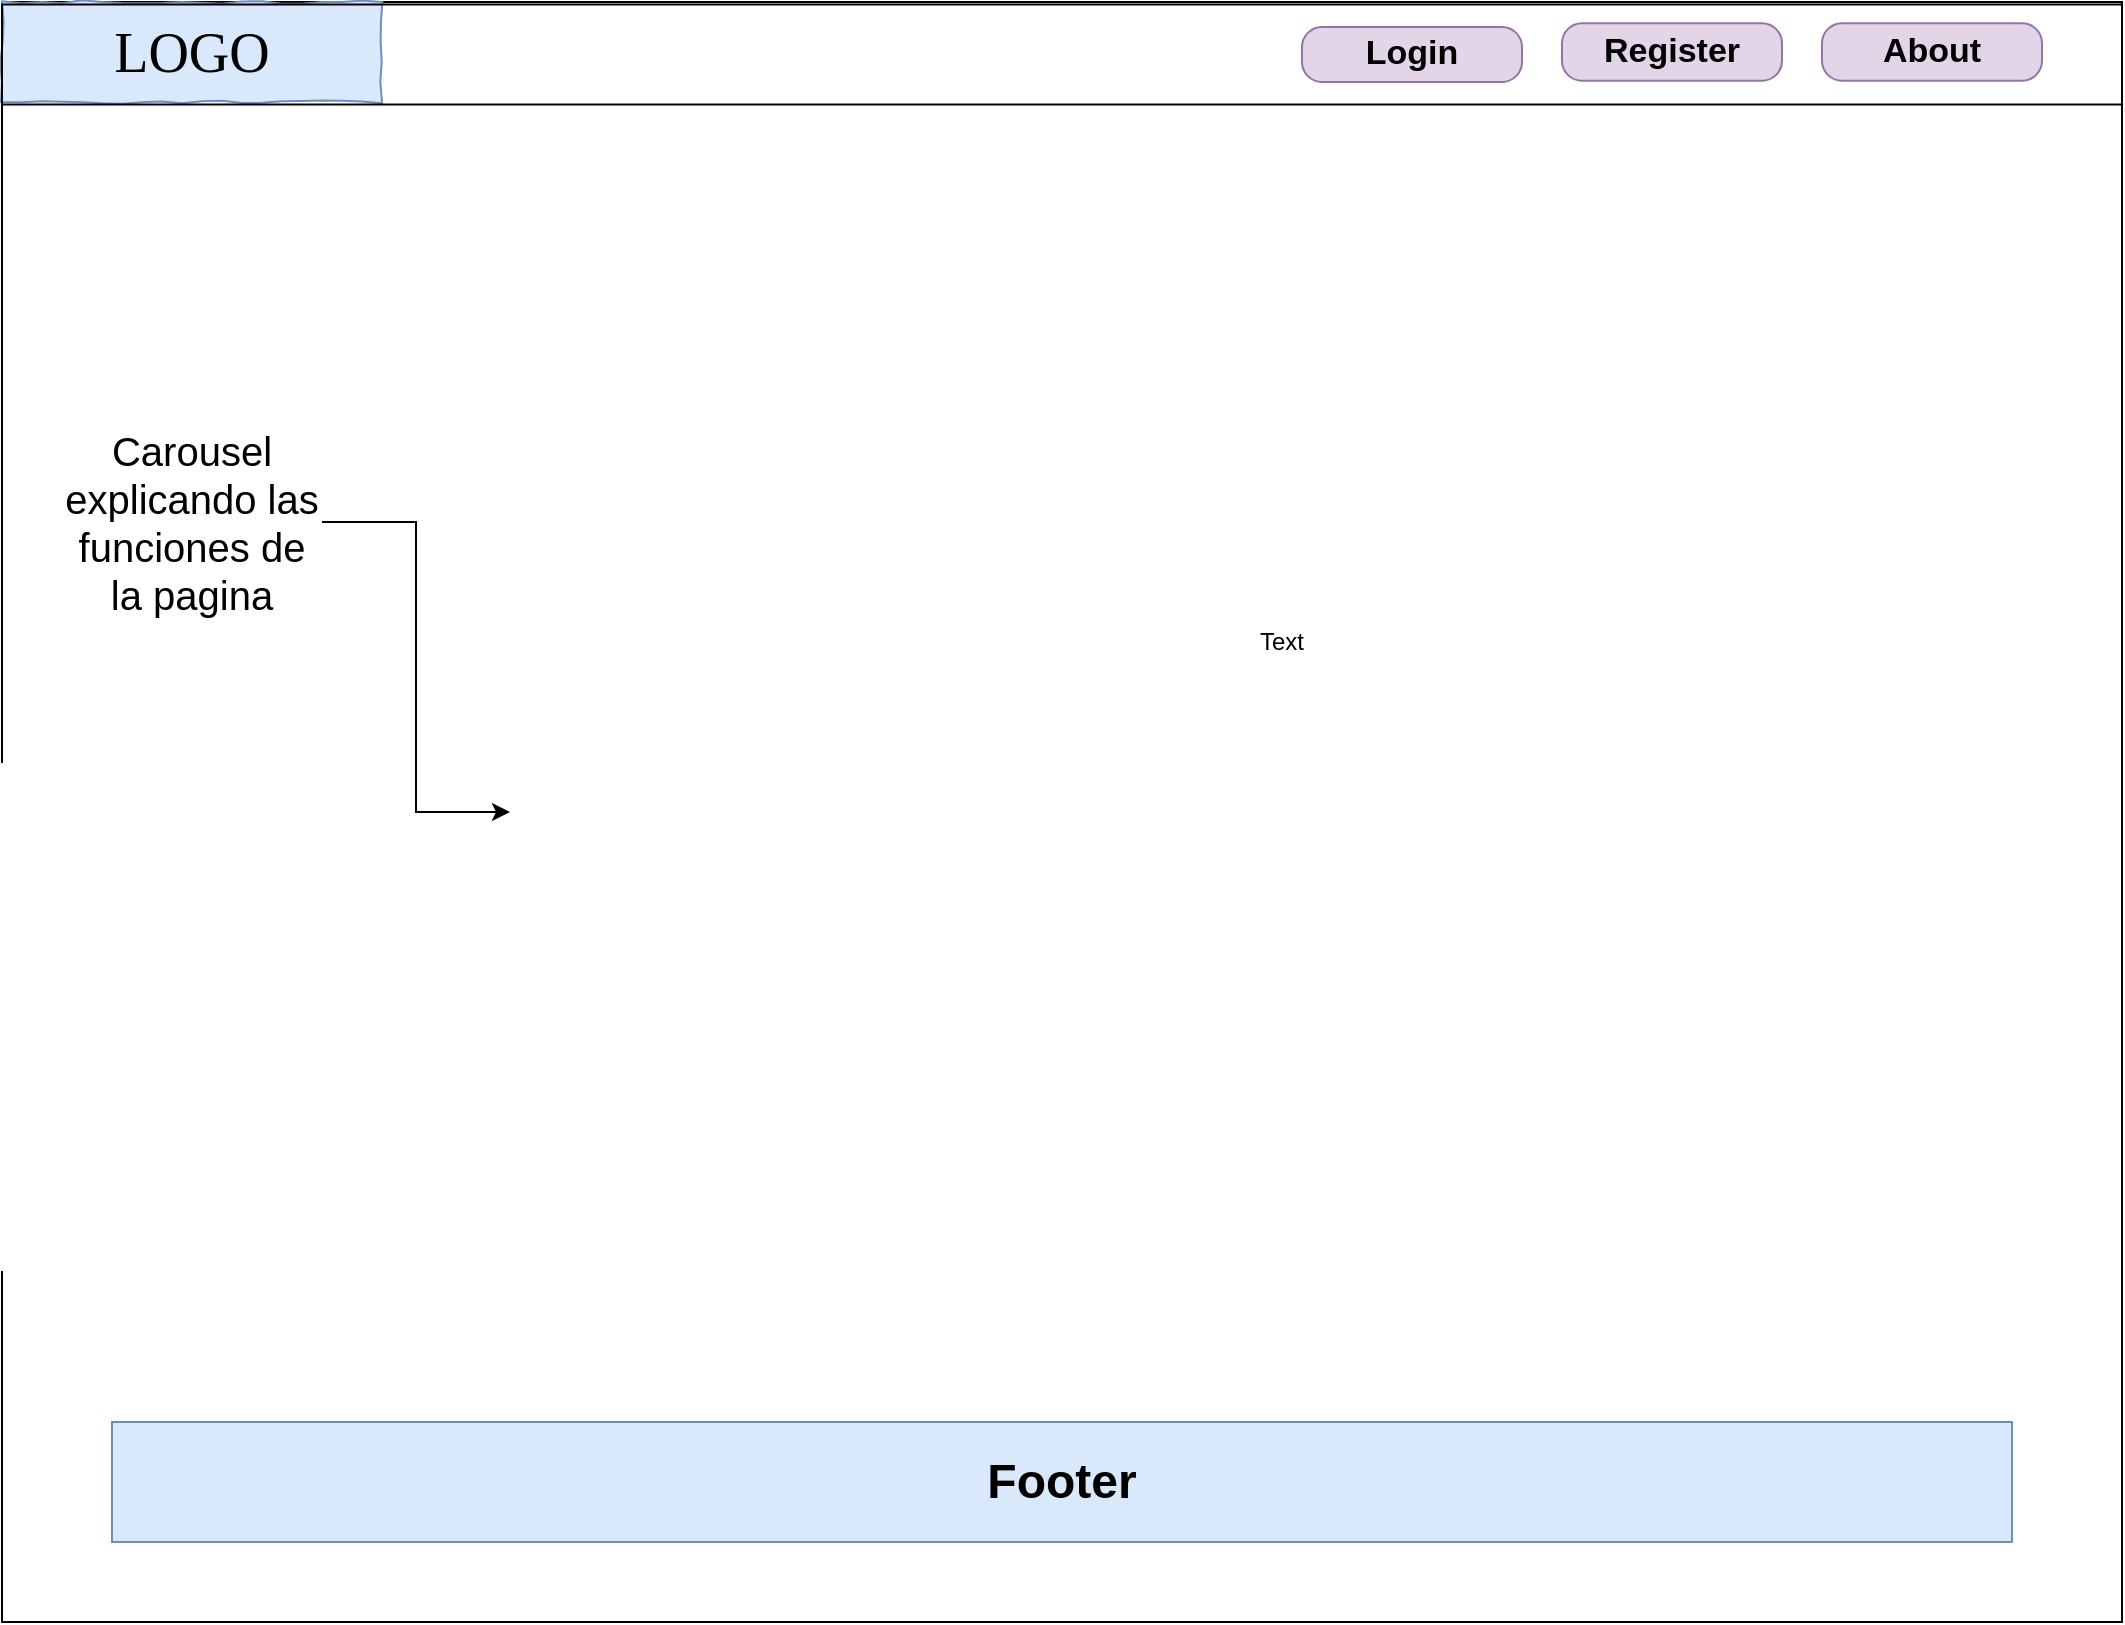 <mxfile version="14.2.9" type="github" pages="4">
  <diagram id="SqcYx9mglfApEWGNxudf" name="StartPage">
    <mxGraphModel dx="1750" dy="968" grid="1" gridSize="10" guides="1" tooltips="1" connect="1" arrows="1" fold="1" page="1" pageScale="1" pageWidth="827" pageHeight="1169" math="0" shadow="0">
      <root>
        <mxCell id="IjnotPjjoq4m51bTv5CU-0" />
        <mxCell id="IjnotPjjoq4m51bTv5CU-1" parent="IjnotPjjoq4m51bTv5CU-0" />
        <mxCell id="WW-ZplAGmZ6-Gq1I61fD-0" value="" style="rounded=0;whiteSpace=wrap;html=1;" vertex="1" parent="IjnotPjjoq4m51bTv5CU-1">
          <mxGeometry x="420" y="250.0" width="1060" height="810" as="geometry" />
        </mxCell>
        <mxCell id="WW-ZplAGmZ6-Gq1I61fD-1" value="LOGO" style="whiteSpace=wrap;html=1;rounded=0;shadow=0;labelBackgroundColor=none;strokeWidth=1;fontFamily=Verdana;fontSize=28;align=center;comic=1;fillColor=#dae8fc;strokeColor=#6c8ebf;" vertex="1" parent="IjnotPjjoq4m51bTv5CU-1">
          <mxGeometry x="420" y="250" width="190" height="50" as="geometry" />
        </mxCell>
        <mxCell id="WW-ZplAGmZ6-Gq1I61fD-2" value="" style="rounded=0;whiteSpace=wrap;html=1;fillColor=none;" vertex="1" parent="IjnotPjjoq4m51bTv5CU-1">
          <mxGeometry x="420" y="251.25" width="1060" height="50" as="geometry" />
        </mxCell>
        <UserObject label="&lt;div&gt;Login&lt;/div&gt;" link="data:page/id,sceBl4a9z_LPNP-6Vggy" id="WW-ZplAGmZ6-Gq1I61fD-3">
          <mxCell style="strokeWidth=1;shadow=0;dashed=0;align=center;html=1;shape=mxgraph.mockup.buttons.button;strokeColor=#9673a6;mainText=;buttonStyle=round;fontSize=17;fontStyle=1;fillColor=#e1d5e7;whiteSpace=wrap;" vertex="1" parent="IjnotPjjoq4m51bTv5CU-1">
            <mxGeometry x="1070" y="262.5" width="110" height="27.5" as="geometry" />
          </mxCell>
        </UserObject>
        <UserObject label="Register" link="data:page/id,xu27303jYvYgLVGWJtK-" id="WW-ZplAGmZ6-Gq1I61fD-4">
          <mxCell style="strokeWidth=1;shadow=0;dashed=0;align=center;html=1;shape=mxgraph.mockup.buttons.button;strokeColor=#9673a6;mainText=;buttonStyle=round;fontSize=17;fontStyle=1;fillColor=#e1d5e7;whiteSpace=wrap;" vertex="1" parent="IjnotPjjoq4m51bTv5CU-1">
            <mxGeometry x="1200" y="260.63" width="110" height="28.75" as="geometry" />
          </mxCell>
        </UserObject>
        <mxCell id="WW-ZplAGmZ6-Gq1I61fD-5" value="&lt;div&gt;About&lt;/div&gt;" style="strokeWidth=1;shadow=0;dashed=0;align=center;html=1;shape=mxgraph.mockup.buttons.button;strokeColor=#9673a6;mainText=;buttonStyle=round;fontSize=17;fontStyle=1;fillColor=#e1d5e7;whiteSpace=wrap;" vertex="1" parent="IjnotPjjoq4m51bTv5CU-1">
          <mxGeometry x="1330" y="260.63" width="110" height="28.75" as="geometry" />
        </mxCell>
        <mxCell id="WW-ZplAGmZ6-Gq1I61fD-6" value="&lt;h1&gt;Footer&lt;/h1&gt;" style="text;html=1;strokeColor=none;fillColor=none;align=center;verticalAlign=middle;whiteSpace=wrap;rounded=0;" vertex="1" parent="IjnotPjjoq4m51bTv5CU-1">
          <mxGeometry x="930" y="980.0" width="40" height="20" as="geometry" />
        </mxCell>
        <mxCell id="WW-ZplAGmZ6-Gq1I61fD-7" value="" style="rounded=0;whiteSpace=wrap;html=1;fillColor=#dae8fc;strokeColor=#6c8ebf;" vertex="1" parent="IjnotPjjoq4m51bTv5CU-1">
          <mxGeometry x="475" y="960.0" width="950" height="60" as="geometry" />
        </mxCell>
        <mxCell id="SkBVXsDVaHsr1wlFrw57-0" value="&lt;h1&gt;Footer&lt;/h1&gt;" style="text;html=1;strokeColor=none;fillColor=none;align=center;verticalAlign=middle;whiteSpace=wrap;rounded=0;" vertex="1" parent="IjnotPjjoq4m51bTv5CU-1">
          <mxGeometry x="930" y="980" width="40" height="20" as="geometry" />
        </mxCell>
        <mxCell id="7GosWLhYTC2ZME3FC9FR-1" value="" style="shape=image;html=1;verticalAlign=top;verticalLabelPosition=bottom;labelBackgroundColor=#ffffff;imageAspect=0;aspect=fixed;image=https://cdn2.iconfinder.com/data/icons/essential-web-3/50/layout-carousel-edit-adjust-organize-128.png;rounded=0;fillColor=none;gradientColor=none;" vertex="1" parent="IjnotPjjoq4m51bTv5CU-1">
          <mxGeometry x="674" y="379" width="552" height="552" as="geometry" />
        </mxCell>
        <mxCell id="7GosWLhYTC2ZME3FC9FR-2" value="Text" style="text;html=1;strokeColor=none;fillColor=none;align=center;verticalAlign=middle;whiteSpace=wrap;rounded=0;" vertex="1" parent="IjnotPjjoq4m51bTv5CU-1">
          <mxGeometry x="1040" y="560" width="40" height="20" as="geometry" />
        </mxCell>
        <mxCell id="7GosWLhYTC2ZME3FC9FR-4" style="edgeStyle=orthogonalEdgeStyle;rounded=0;orthogonalLoop=1;jettySize=auto;html=1;" edge="1" parent="IjnotPjjoq4m51bTv5CU-1" source="7GosWLhYTC2ZME3FC9FR-3" target="7GosWLhYTC2ZME3FC9FR-1">
          <mxGeometry relative="1" as="geometry" />
        </mxCell>
        <mxCell id="7GosWLhYTC2ZME3FC9FR-3" value="&lt;font style=&quot;font-size: 20px&quot;&gt;Carousel explicando las funciones de la pagina&lt;/font&gt;" style="text;html=1;strokeColor=none;fillColor=none;align=center;verticalAlign=middle;whiteSpace=wrap;rounded=0;" vertex="1" parent="IjnotPjjoq4m51bTv5CU-1">
          <mxGeometry x="450" y="500" width="130" height="20" as="geometry" />
        </mxCell>
      </root>
    </mxGraphModel>
  </diagram>
  <diagram name="HomePage" id="03018318-947c-dd8e-b7a3-06fadd420f32">
    <mxGraphModel dx="3725" dy="2303" grid="1" gridSize="10" guides="1" tooltips="1" connect="1" arrows="1" fold="1" page="1" pageScale="1" pageWidth="1100" pageHeight="850" background="#ffffff" math="0" shadow="0">
      <root>
        <mxCell id="0" />
        <mxCell id="1" parent="0" />
        <mxCell id="o8Uk2YrWPqzGRcI_VERO-3" value="" style="group" vertex="1" connectable="0" parent="1">
          <mxGeometry x="-750" y="-370" width="1430" height="870" as="geometry" />
        </mxCell>
        <mxCell id="677b7b8949515195-1" value="" style="whiteSpace=wrap;html=1;rounded=0;shadow=0;labelBackgroundColor=none;strokeWidth=1;fontFamily=Verdana;fontSize=12;align=center;comic=1;fillColor=#f5f5f5;strokeColor=#666666;fontColor=#333333;" parent="o8Uk2YrWPqzGRcI_VERO-3" vertex="1">
          <mxGeometry x="370" y="60" width="1060" height="810" as="geometry" />
        </mxCell>
        <mxCell id="1zA4hSaHcft5ZVAsJC8Z-31" value="" style="verticalLabelPosition=bottom;shadow=0;dashed=0;align=center;html=1;verticalAlign=top;strokeWidth=1;shape=mxgraph.mockup.navigation.coverFlow;fillColor=#e1d5e7;strokeColor=#9673a6;" parent="o8Uk2YrWPqzGRcI_VERO-3" vertex="1">
          <mxGeometry x="495" y="160" width="790" height="450" as="geometry" />
        </mxCell>
        <mxCell id="1zA4hSaHcft5ZVAsJC8Z-32" value="" style="rounded=0;whiteSpace=wrap;html=1;fillColor=#dae8fc;strokeColor=#6c8ebf;" parent="o8Uk2YrWPqzGRcI_VERO-3" vertex="1">
          <mxGeometry x="425" y="790" width="950" height="60" as="geometry" />
        </mxCell>
        <mxCell id="1zA4hSaHcft5ZVAsJC8Z-33" value="&lt;h1&gt;PRESENTACION A LA PAGINA&lt;/h1&gt;" style="text;html=1;strokeColor=#6c8ebf;fillColor=#dae8fc;align=center;verticalAlign=middle;whiteSpace=wrap;rounded=0;" parent="o8Uk2YrWPqzGRcI_VERO-3" vertex="1">
          <mxGeometry x="725" y="660" width="350" height="60" as="geometry" />
        </mxCell>
        <mxCell id="1zA4hSaHcft5ZVAsJC8Z-54" value="" style="edgeStyle=orthogonalEdgeStyle;rounded=0;orthogonalLoop=1;jettySize=auto;html=1;exitX=1;exitY=0.5;exitDx=0;exitDy=0;" parent="o8Uk2YrWPqzGRcI_VERO-3" source="1zA4hSaHcft5ZVAsJC8Z-37" target="1zA4hSaHcft5ZVAsJC8Z-31" edge="1">
          <mxGeometry relative="1" as="geometry">
            <Array as="points">
              <mxPoint x="590" y="710" />
              <mxPoint x="590" y="630" />
              <mxPoint x="890" y="630" />
            </Array>
          </mxGeometry>
        </mxCell>
        <mxCell id="1zA4hSaHcft5ZVAsJC8Z-37" value="&lt;h1&gt;Presentacion de objetos con cover flow&lt;/h1&gt;" style="text;html=1;strokeColor=none;fillColor=none;align=center;verticalAlign=middle;whiteSpace=wrap;rounded=0;" parent="o8Uk2YrWPqzGRcI_VERO-3" vertex="1">
          <mxGeometry x="390" y="620" width="150" height="180" as="geometry" />
        </mxCell>
        <mxCell id="1zA4hSaHcft5ZVAsJC8Z-43" value="&lt;h1&gt;Footer&lt;/h1&gt;" style="text;html=1;strokeColor=none;fillColor=none;align=center;verticalAlign=middle;whiteSpace=wrap;rounded=0;" parent="o8Uk2YrWPqzGRcI_VERO-3" vertex="1">
          <mxGeometry x="880" y="810" width="40" height="20" as="geometry" />
        </mxCell>
        <mxCell id="1zA4hSaHcft5ZVAsJC8Z-44" value="&lt;h1&gt;Elementos interactivos&lt;/h1&gt;" style="text;html=1;strokeColor=#9673a6;fillColor=#e1d5e7;align=center;verticalAlign=middle;whiteSpace=wrap;rounded=0;" parent="o8Uk2YrWPqzGRcI_VERO-3" vertex="1">
          <mxGeometry y="130" width="340" height="50" as="geometry" />
        </mxCell>
        <mxCell id="1zA4hSaHcft5ZVAsJC8Z-47" value="&lt;h1&gt;Elementos no interactivos&lt;/h1&gt;" style="text;html=1;strokeColor=#6c8ebf;fillColor=#dae8fc;align=center;verticalAlign=middle;whiteSpace=wrap;rounded=0;" parent="o8Uk2YrWPqzGRcI_VERO-3" vertex="1">
          <mxGeometry y="200" width="340" height="50" as="geometry" />
        </mxCell>
        <mxCell id="1zA4hSaHcft5ZVAsJC8Z-48" value="&lt;div&gt;&lt;h1&gt;Contenedores&lt;/h1&gt;&lt;/div&gt;" style="text;html=1;align=center;verticalAlign=middle;whiteSpace=wrap;rounded=0;fillColor=#f5f5f5;strokeColor=#666666;fontColor=#333333;" parent="o8Uk2YrWPqzGRcI_VERO-3" vertex="1">
          <mxGeometry y="270" width="340" height="50" as="geometry" />
        </mxCell>
        <mxCell id="1zA4hSaHcft5ZVAsJC8Z-49" value="&lt;div&gt;&lt;br&gt;&lt;/div&gt;&lt;div&gt;&lt;font style=&quot;font-size: 50px&quot;&gt;HOME PAGE&lt;/font&gt;&lt;br&gt;&lt;/div&gt;" style="text;html=1;strokeColor=none;fillColor=none;align=center;verticalAlign=middle;whiteSpace=wrap;rounded=0;" parent="o8Uk2YrWPqzGRcI_VERO-3" vertex="1">
          <mxGeometry x="730" width="340" height="20" as="geometry" />
        </mxCell>
        <mxCell id="ynlnjuchkCs8y2QWNstd-1" value="" style="rounded=0;whiteSpace=wrap;html=1;fillColor=none;" parent="o8Uk2YrWPqzGRcI_VERO-3" vertex="1">
          <mxGeometry x="370" y="61.25" width="1060" height="50" as="geometry" />
        </mxCell>
        <mxCell id="677b7b8949515195-2" value="LOGO" style="whiteSpace=wrap;html=1;rounded=0;shadow=0;labelBackgroundColor=none;strokeWidth=1;fontFamily=Verdana;fontSize=28;align=center;comic=1;fillColor=#dae8fc;strokeColor=#6c8ebf;" parent="o8Uk2YrWPqzGRcI_VERO-3" vertex="1">
          <mxGeometry x="370" y="60" width="190" height="50" as="geometry" />
        </mxCell>
        <mxCell id="1zA4hSaHcft5ZVAsJC8Z-3" value="&lt;h1&gt;NAVBAR&lt;/h1&gt;" style="text;html=1;strokeColor=none;fillColor=none;align=center;verticalAlign=middle;whiteSpace=wrap;rounded=0;" parent="o8Uk2YrWPqzGRcI_VERO-3" vertex="1">
          <mxGeometry x="610" y="80" width="40" height="20" as="geometry" />
        </mxCell>
        <UserObject label="&lt;div&gt;Pagina 1&lt;br&gt;&lt;/div&gt;" id="1zA4hSaHcft5ZVAsJC8Z-23">
          <mxCell style="strokeWidth=1;shadow=0;dashed=0;align=center;html=1;shape=mxgraph.mockup.buttons.button;strokeColor=#9673a6;mainText=;buttonStyle=round;fontSize=17;fontStyle=1;fillColor=#e1d5e7;whiteSpace=wrap;" parent="o8Uk2YrWPqzGRcI_VERO-3" vertex="1">
            <mxGeometry x="1020" y="72.5" width="110" height="27.5" as="geometry" />
          </mxCell>
        </UserObject>
        <mxCell id="1zA4hSaHcft5ZVAsJC8Z-28" value="Pagina 2" style="strokeWidth=1;shadow=0;dashed=0;align=center;html=1;shape=mxgraph.mockup.buttons.button;strokeColor=#9673a6;mainText=;buttonStyle=round;fontSize=17;fontStyle=1;fillColor=#e1d5e7;whiteSpace=wrap;" parent="o8Uk2YrWPqzGRcI_VERO-3" vertex="1">
          <mxGeometry x="1150" y="70.63" width="110" height="28.75" as="geometry" />
        </mxCell>
        <mxCell id="1zA4hSaHcft5ZVAsJC8Z-29" value="Pagina 3" style="strokeWidth=1;shadow=0;dashed=0;align=center;html=1;shape=mxgraph.mockup.buttons.button;strokeColor=#9673a6;mainText=;buttonStyle=round;fontSize=17;fontStyle=1;fillColor=#e1d5e7;whiteSpace=wrap;" parent="o8Uk2YrWPqzGRcI_VERO-3" vertex="1">
          <mxGeometry x="1280" y="70.63" width="110" height="28.75" as="geometry" />
        </mxCell>
        <mxCell id="677b7b8949515195-3" value="&lt;h3&gt;Search&lt;/h3&gt;" style="strokeWidth=1;shadow=0;dashed=0;align=center;html=1;shape=mxgraph.mockup.forms.searchBox;strokeColor=#9673a6;mainText=;strokeColor2=#008cff;fontSize=17;align=left;spacingLeft=3;rounded=0;labelBackgroundColor=none;comic=1;fillColor=#e1d5e7;gradientDirection=north;" parent="o8Uk2YrWPqzGRcI_VERO-3" vertex="1">
          <mxGeometry x="750" y="72.5" width="220" height="30" as="geometry" />
        </mxCell>
      </root>
    </mxGraphModel>
  </diagram>
  <diagram id="sceBl4a9z_LPNP-6Vggy" name="LoginPage">
    <mxGraphModel dx="923" dy="968" grid="1" gridSize="10" guides="1" tooltips="1" connect="1" arrows="1" fold="1" page="1" pageScale="1" pageWidth="827" pageHeight="1169" math="0" shadow="0">
      <root>
        <mxCell id="_fad3ncEFKmdG54opKW3-0" />
        <mxCell id="_fad3ncEFKmdG54opKW3-1" parent="_fad3ncEFKmdG54opKW3-0" />
        <mxCell id="_fad3ncEFKmdG54opKW3-2" value="" style="rounded=0;whiteSpace=wrap;html=1;" parent="_fad3ncEFKmdG54opKW3-1" vertex="1">
          <mxGeometry x="1060" y="150" width="1060" height="810" as="geometry" />
        </mxCell>
        <mxCell id="N-qIzs7w4NaZ_Sxzip1u-14" value="" style="rounded=0;whiteSpace=wrap;html=1;fillColor=none;" parent="_fad3ncEFKmdG54opKW3-1" vertex="1">
          <mxGeometry x="1060" y="151.25" width="1060" height="50" as="geometry" />
        </mxCell>
        <mxCell id="N-qIzs7w4NaZ_Sxzip1u-15" value="LOGO" style="whiteSpace=wrap;html=1;rounded=0;shadow=0;labelBackgroundColor=none;strokeWidth=1;fontFamily=Verdana;fontSize=28;align=center;comic=1;fillColor=#dae8fc;strokeColor=#6c8ebf;" parent="_fad3ncEFKmdG54opKW3-1" vertex="1">
          <mxGeometry x="1060" y="150.0" width="190" height="50" as="geometry" />
        </mxCell>
        <mxCell id="N-qIzs7w4NaZ_Sxzip1u-16" value="&lt;h1&gt;NAVBAR&lt;/h1&gt;" style="text;html=1;strokeColor=none;fillColor=none;align=center;verticalAlign=middle;whiteSpace=wrap;rounded=0;" parent="_fad3ncEFKmdG54opKW3-1" vertex="1">
          <mxGeometry x="1300" y="170.0" width="40" height="20" as="geometry" />
        </mxCell>
        <UserObject label="&lt;div&gt;Pagina 1&lt;br&gt;&lt;/div&gt;" link="Page-2" id="N-qIzs7w4NaZ_Sxzip1u-17">
          <mxCell style="strokeWidth=1;shadow=0;dashed=0;align=center;html=1;shape=mxgraph.mockup.buttons.button;strokeColor=#9673a6;mainText=;buttonStyle=round;fontSize=17;fontStyle=1;fillColor=#e1d5e7;whiteSpace=wrap;" parent="_fad3ncEFKmdG54opKW3-1" vertex="1">
            <mxGeometry x="1710" y="162.5" width="110" height="27.5" as="geometry" />
          </mxCell>
        </UserObject>
        <mxCell id="N-qIzs7w4NaZ_Sxzip1u-18" value="Pagina 2" style="strokeWidth=1;shadow=0;dashed=0;align=center;html=1;shape=mxgraph.mockup.buttons.button;strokeColor=#9673a6;mainText=;buttonStyle=round;fontSize=17;fontStyle=1;fillColor=#e1d5e7;whiteSpace=wrap;" parent="_fad3ncEFKmdG54opKW3-1" vertex="1">
          <mxGeometry x="1840" y="160.63" width="110" height="28.75" as="geometry" />
        </mxCell>
        <mxCell id="N-qIzs7w4NaZ_Sxzip1u-19" value="Pagina 3" style="strokeWidth=1;shadow=0;dashed=0;align=center;html=1;shape=mxgraph.mockup.buttons.button;strokeColor=#9673a6;mainText=;buttonStyle=round;fontSize=17;fontStyle=1;fillColor=#e1d5e7;whiteSpace=wrap;" parent="_fad3ncEFKmdG54opKW3-1" vertex="1">
          <mxGeometry x="1970" y="160.63" width="110" height="28.75" as="geometry" />
        </mxCell>
        <mxCell id="N-qIzs7w4NaZ_Sxzip1u-25" value="" style="rounded=1;whiteSpace=wrap;html=1;shadow=0;dashed=0;comic=1;strokeColor=#666666;strokeWidth=1;fillColor=#f5f5f5;fontSize=17;align=left;fontColor=#333333;" parent="_fad3ncEFKmdG54opKW3-1" vertex="1">
          <mxGeometry x="1370" y="380" width="440" height="350" as="geometry" />
        </mxCell>
        <mxCell id="_9LdnhaX06e5OxqYIpfz-0" value="" style="rounded=0;whiteSpace=wrap;html=1;fillColor=#dae8fc;strokeColor=#6c8ebf;" parent="_fad3ncEFKmdG54opKW3-1" vertex="1">
          <mxGeometry x="1115" y="860" width="950" height="60" as="geometry" />
        </mxCell>
        <mxCell id="_9LdnhaX06e5OxqYIpfz-1" value="&lt;h1&gt;LOGIN&lt;/h1&gt;" style="text;html=1;strokeColor=none;fillColor=none;align=center;verticalAlign=middle;whiteSpace=wrap;rounded=0;shadow=0;dashed=0;comic=1;fontSize=17;" parent="_fad3ncEFKmdG54opKW3-1" vertex="1">
          <mxGeometry x="1570" y="420" width="40" height="20" as="geometry" />
        </mxCell>
        <mxCell id="_9LdnhaX06e5OxqYIpfz-3" value="&lt;font face=&quot;Verdana&quot;&gt;Username&lt;br&gt;&lt;/font&gt;" style="rounded=0;whiteSpace=wrap;html=1;shadow=0;dashed=0;comic=1;strokeColor=#9673a6;strokeWidth=1;fillColor=#e1d5e7;gradientColor=none;fontSize=17;align=left;" parent="_fad3ncEFKmdG54opKW3-1" vertex="1">
          <mxGeometry x="1460" y="490" width="260" height="40" as="geometry" />
        </mxCell>
        <mxCell id="_9LdnhaX06e5OxqYIpfz-4" value="&lt;div&gt;Password&lt;/div&gt;" style="rounded=0;whiteSpace=wrap;html=1;shadow=0;dashed=0;comic=1;strokeColor=#9673a6;strokeWidth=1;fillColor=#e1d5e7;gradientColor=none;fontSize=17;align=left;" parent="_fad3ncEFKmdG54opKW3-1" vertex="1">
          <mxGeometry x="1460" y="565" width="260" height="40" as="geometry" />
        </mxCell>
        <UserObject label="&lt;div align=&quot;center&quot;&gt;Enter&lt;/div&gt;" link="data:page/id,03018318-947c-dd8e-b7a3-06fadd420f32" id="_9LdnhaX06e5OxqYIpfz-5">
          <mxCell style="rounded=1;whiteSpace=wrap;html=1;shadow=0;dashed=0;comic=1;strokeColor=#9673a6;strokeWidth=1;fillColor=#e1d5e7;gradientColor=none;fontSize=17;align=center;" parent="_fad3ncEFKmdG54opKW3-1" vertex="1">
            <mxGeometry x="1537" y="640" width="106" height="40" as="geometry" />
          </mxCell>
        </UserObject>
        <mxCell id="-Q6DcEQ_d5ERWfFmzqcQ-0" value="&lt;h1&gt;Footer&lt;/h1&gt;" style="text;html=1;strokeColor=none;fillColor=none;align=center;verticalAlign=middle;whiteSpace=wrap;rounded=0;" vertex="1" parent="_fad3ncEFKmdG54opKW3-1">
          <mxGeometry x="1570" y="880" width="40" height="20" as="geometry" />
        </mxCell>
        <mxCell id="2yWH4k2PDGTn258ijyWJ-4" value="LOGO" style="whiteSpace=wrap;html=1;rounded=0;shadow=0;labelBackgroundColor=none;strokeWidth=1;fontFamily=Verdana;fontSize=28;align=center;comic=1;fillColor=#dae8fc;strokeColor=#6c8ebf;" vertex="1" parent="_fad3ncEFKmdG54opKW3-1">
          <mxGeometry x="1060" y="150.0" width="190" height="50" as="geometry" />
        </mxCell>
        <mxCell id="2yWH4k2PDGTn258ijyWJ-5" value="&lt;h1&gt;NAVBAR&lt;/h1&gt;" style="text;html=1;strokeColor=none;fillColor=none;align=center;verticalAlign=middle;whiteSpace=wrap;rounded=0;" vertex="1" parent="_fad3ncEFKmdG54opKW3-1">
          <mxGeometry x="1300" y="170.0" width="40" height="20" as="geometry" />
        </mxCell>
        <UserObject label="&lt;div&gt;Pagina 1&lt;br&gt;&lt;/div&gt;" link="Page-2" id="2yWH4k2PDGTn258ijyWJ-6">
          <mxCell style="strokeWidth=1;shadow=0;dashed=0;align=center;html=1;shape=mxgraph.mockup.buttons.button;strokeColor=#9673a6;mainText=;buttonStyle=round;fontSize=17;fontStyle=1;fillColor=#e1d5e7;whiteSpace=wrap;" vertex="1" parent="_fad3ncEFKmdG54opKW3-1">
            <mxGeometry x="1710" y="162.5" width="110" height="27.5" as="geometry" />
          </mxCell>
        </UserObject>
        <mxCell id="2yWH4k2PDGTn258ijyWJ-7" value="Pagina 2" style="strokeWidth=1;shadow=0;dashed=0;align=center;html=1;shape=mxgraph.mockup.buttons.button;strokeColor=#9673a6;mainText=;buttonStyle=round;fontSize=17;fontStyle=1;fillColor=#e1d5e7;whiteSpace=wrap;" vertex="1" parent="_fad3ncEFKmdG54opKW3-1">
          <mxGeometry x="1840" y="160.63" width="110" height="28.75" as="geometry" />
        </mxCell>
        <mxCell id="dqv-Fncms_W5HvrvZV6_-0" value="Untitled Layer" parent="_fad3ncEFKmdG54opKW3-0" />
      </root>
    </mxGraphModel>
  </diagram>
  <diagram id="xu27303jYvYgLVGWJtK-" name="RegisterPage">
    <mxGraphModel dx="2625" dy="1453" grid="1" gridSize="10" guides="1" tooltips="1" connect="1" arrows="1" fold="1" page="1" pageScale="1" pageWidth="827" pageHeight="1169" math="0" shadow="0">
      <root>
        <mxCell id="jYhgRZMZV6I06P0pbCOu-0" />
        <mxCell id="jYhgRZMZV6I06P0pbCOu-1" parent="jYhgRZMZV6I06P0pbCOu-0" />
        <mxCell id="vWN3sd6eQFHhRGg0jvj_-0" value="" style="rounded=0;whiteSpace=wrap;html=1;" vertex="1" parent="jYhgRZMZV6I06P0pbCOu-1">
          <mxGeometry x="330" y="680.0" width="1060" height="810" as="geometry" />
        </mxCell>
        <mxCell id="vWN3sd6eQFHhRGg0jvj_-1" value="" style="rounded=0;whiteSpace=wrap;html=1;fillColor=none;" vertex="1" parent="jYhgRZMZV6I06P0pbCOu-1">
          <mxGeometry x="330" y="681.25" width="1060" height="50" as="geometry" />
        </mxCell>
        <mxCell id="vWN3sd6eQFHhRGg0jvj_-2" value="LOGO" style="whiteSpace=wrap;html=1;rounded=0;shadow=0;labelBackgroundColor=none;strokeWidth=1;fontFamily=Verdana;fontSize=28;align=center;comic=1;fillColor=#dae8fc;strokeColor=#6c8ebf;" vertex="1" parent="jYhgRZMZV6I06P0pbCOu-1">
          <mxGeometry x="330" y="680" width="190" height="50" as="geometry" />
        </mxCell>
        <mxCell id="vWN3sd6eQFHhRGg0jvj_-3" value="&lt;h1&gt;NAVBAR&lt;/h1&gt;" style="text;html=1;strokeColor=none;fillColor=none;align=center;verticalAlign=middle;whiteSpace=wrap;rounded=0;" vertex="1" parent="jYhgRZMZV6I06P0pbCOu-1">
          <mxGeometry x="570" y="700" width="40" height="20" as="geometry" />
        </mxCell>
        <UserObject label="&lt;div&gt;Pagina 1&lt;br&gt;&lt;/div&gt;" link="Page-2" id="vWN3sd6eQFHhRGg0jvj_-4">
          <mxCell style="strokeWidth=1;shadow=0;dashed=0;align=center;html=1;shape=mxgraph.mockup.buttons.button;strokeColor=#9673a6;mainText=;buttonStyle=round;fontSize=17;fontStyle=1;fillColor=#e1d5e7;whiteSpace=wrap;" vertex="1" parent="jYhgRZMZV6I06P0pbCOu-1">
            <mxGeometry x="980" y="692.5" width="110" height="27.5" as="geometry" />
          </mxCell>
        </UserObject>
        <mxCell id="vWN3sd6eQFHhRGg0jvj_-5" value="Pagina 2" style="strokeWidth=1;shadow=0;dashed=0;align=center;html=1;shape=mxgraph.mockup.buttons.button;strokeColor=#9673a6;mainText=;buttonStyle=round;fontSize=17;fontStyle=1;fillColor=#e1d5e7;whiteSpace=wrap;" vertex="1" parent="jYhgRZMZV6I06P0pbCOu-1">
          <mxGeometry x="1110" y="690.63" width="110" height="28.75" as="geometry" />
        </mxCell>
        <mxCell id="vWN3sd6eQFHhRGg0jvj_-6" value="Pagina 3" style="strokeWidth=1;shadow=0;dashed=0;align=center;html=1;shape=mxgraph.mockup.buttons.button;strokeColor=#9673a6;mainText=;buttonStyle=round;fontSize=17;fontStyle=1;fillColor=#e1d5e7;whiteSpace=wrap;" vertex="1" parent="jYhgRZMZV6I06P0pbCOu-1">
          <mxGeometry x="1240" y="690.63" width="110" height="28.75" as="geometry" />
        </mxCell>
        <mxCell id="vWN3sd6eQFHhRGg0jvj_-8" value="" style="rounded=1;whiteSpace=wrap;html=1;shadow=0;dashed=0;comic=1;strokeColor=#666666;strokeWidth=1;fillColor=#f5f5f5;fontSize=17;align=left;fontColor=#333333;" vertex="1" parent="jYhgRZMZV6I06P0pbCOu-1">
          <mxGeometry x="640" y="850" width="440" height="470" as="geometry" />
        </mxCell>
        <mxCell id="vWN3sd6eQFHhRGg0jvj_-9" value="" style="rounded=0;whiteSpace=wrap;html=1;fillColor=#dae8fc;strokeColor=#6c8ebf;" vertex="1" parent="jYhgRZMZV6I06P0pbCOu-1">
          <mxGeometry x="385" y="1390.0" width="950" height="60" as="geometry" />
        </mxCell>
        <mxCell id="vWN3sd6eQFHhRGg0jvj_-10" value="&lt;h1&gt;REGISTER&lt;br&gt;&lt;/h1&gt;" style="text;html=1;strokeColor=none;fillColor=none;align=center;verticalAlign=middle;whiteSpace=wrap;rounded=0;shadow=0;dashed=0;comic=1;fontSize=17;" vertex="1" parent="jYhgRZMZV6I06P0pbCOu-1">
          <mxGeometry x="840" y="870.0" width="40" height="20" as="geometry" />
        </mxCell>
        <mxCell id="vWN3sd6eQFHhRGg0jvj_-11" value="E-Mail" style="rounded=0;whiteSpace=wrap;html=1;shadow=0;dashed=0;comic=1;strokeColor=#9673a6;strokeWidth=1;fillColor=#e1d5e7;gradientColor=none;fontSize=17;align=left;" vertex="1" parent="jYhgRZMZV6I06P0pbCOu-1">
          <mxGeometry x="730" y="940.0" width="260" height="40" as="geometry" />
        </mxCell>
        <mxCell id="vWN3sd6eQFHhRGg0jvj_-12" value="Username" style="rounded=0;whiteSpace=wrap;html=1;shadow=0;dashed=0;comic=1;strokeColor=#9673a6;strokeWidth=1;fillColor=#e1d5e7;gradientColor=none;fontSize=17;align=left;" vertex="1" parent="jYhgRZMZV6I06P0pbCOu-1">
          <mxGeometry x="730" y="1015.0" width="260" height="40" as="geometry" />
        </mxCell>
        <mxCell id="vWN3sd6eQFHhRGg0jvj_-13" value="&lt;div align=&quot;center&quot;&gt;Enter&lt;/div&gt;" style="rounded=1;whiteSpace=wrap;html=1;shadow=0;dashed=0;comic=1;strokeColor=#9673a6;strokeWidth=1;fillColor=#e1d5e7;gradientColor=none;fontSize=17;align=center;" vertex="1" parent="jYhgRZMZV6I06P0pbCOu-1">
          <mxGeometry x="807" y="1229.0" width="106" height="40" as="geometry" />
        </mxCell>
        <mxCell id="vWN3sd6eQFHhRGg0jvj_-14" value="&lt;h1&gt;Footer&lt;/h1&gt;" style="text;html=1;strokeColor=none;fillColor=none;align=center;verticalAlign=middle;whiteSpace=wrap;rounded=0;" vertex="1" parent="jYhgRZMZV6I06P0pbCOu-1">
          <mxGeometry x="840" y="1410.0" width="40" height="20" as="geometry" />
        </mxCell>
        <mxCell id="vWN3sd6eQFHhRGg0jvj_-30" value="&lt;div&gt;Password&lt;/div&gt;" style="rounded=0;whiteSpace=wrap;html=1;shadow=0;dashed=0;comic=1;strokeColor=#9673a6;strokeWidth=1;fillColor=#e1d5e7;gradientColor=none;fontSize=17;align=left;" vertex="1" parent="jYhgRZMZV6I06P0pbCOu-1">
          <mxGeometry x="730" y="1090.0" width="260" height="40" as="geometry" />
        </mxCell>
        <mxCell id="vWN3sd6eQFHhRGg0jvj_-31" value="&lt;div&gt;Confirm password&lt;/div&gt;" style="rounded=0;whiteSpace=wrap;html=1;shadow=0;dashed=0;comic=1;strokeColor=#9673a6;strokeWidth=1;fillColor=#e1d5e7;gradientColor=none;fontSize=17;align=left;" vertex="1" parent="jYhgRZMZV6I06P0pbCOu-1">
          <mxGeometry x="730" y="1160.0" width="260" height="40" as="geometry" />
        </mxCell>
      </root>
    </mxGraphModel>
  </diagram>
</mxfile>
